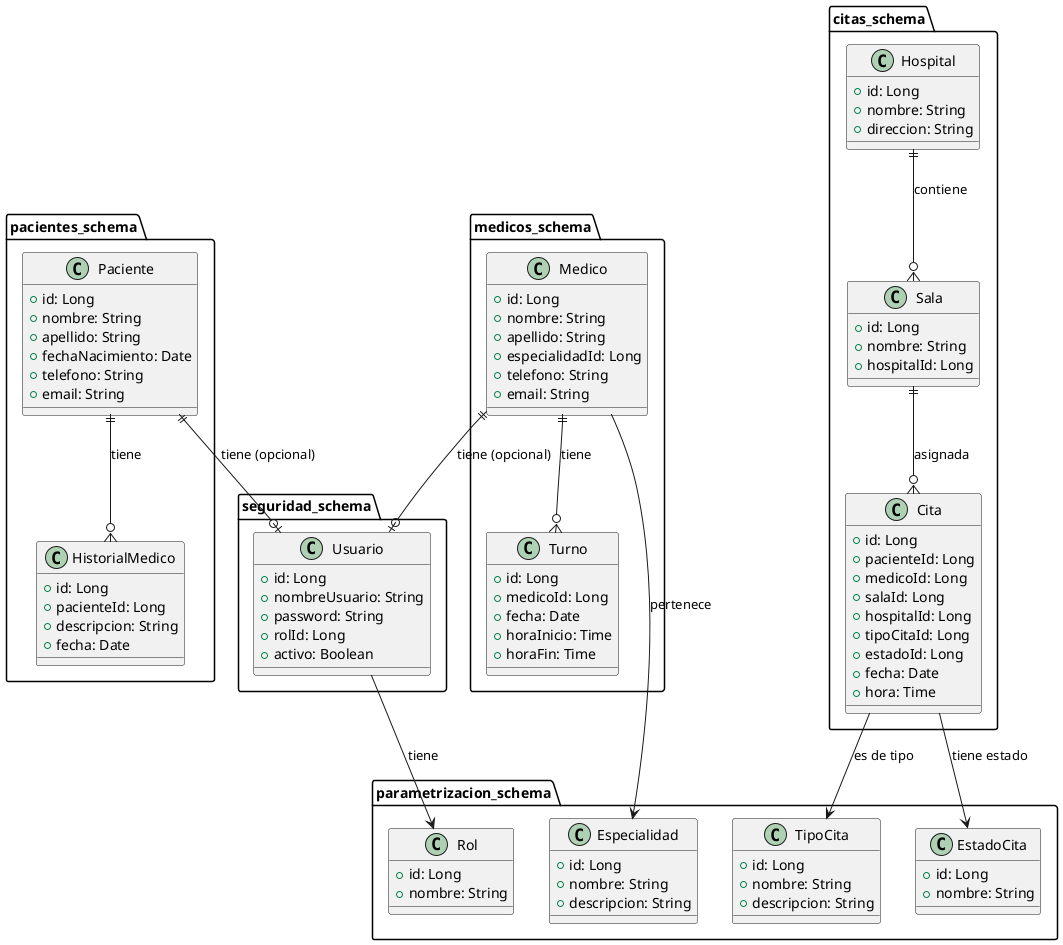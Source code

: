 @startuml MER - Modelo Entidad-Relación

package "pacientes_schema" {
    class Paciente {
        +id: Long
        +nombre: String
        +apellido: String
        +fechaNacimiento: Date
        +telefono: String
        +email: String
    }

    class HistorialMedico {
        +id: Long
        +pacienteId: Long
        +descripcion: String
        +fecha: Date
    }

    Paciente ||--o{ HistorialMedico : tiene
}

package "medicos_schema" {
    class Medico {
        +id: Long
        +nombre: String
        +apellido: String
        +especialidadId: Long
        +telefono: String
        +email: String
    }

    class Turno {
        +id: Long
        +medicoId: Long
        +fecha: Date
        +horaInicio: Time
        +horaFin: Time
    }

    Medico ||--o{ Turno : tiene
}

package "citas_schema" {
    class Cita {
        +id: Long
        +pacienteId: Long
        +medicoId: Long
        +salaId: Long
        +hospitalId: Long
        +tipoCitaId: Long
        +estadoId: Long
        +fecha: Date
        +hora: Time
    }

    class Sala {
        +id: Long
        +nombre: String
        +hospitalId: Long
    }

    class Hospital {
        +id: Long
        +nombre: String
        +direccion: String
    }

    Hospital ||--o{ Sala : contiene
    Sala ||--o{ Cita : asignada
}

package "parametrizacion_schema" {
    class Rol {
        +id: Long
        +nombre: String
    }

    class TipoCita {
        +id: Long
        +nombre: String
        +descripcion: String
    }

    class EstadoCita {
        +id: Long
        +nombre: String
    }

    class Especialidad {
        +id: Long
        +nombre: String
        +descripcion: String
    }
}

package "seguridad_schema" {
    class Usuario {
        +id: Long
        +nombreUsuario: String
        +password: String
        +rolId: Long
        +activo: Boolean
    }
}

' Relaciones entre esquemas
Paciente ||--o| Usuario : tiene (opcional)
Medico ||--o| Usuario : tiene (opcional)
Usuario --> Rol : tiene
Cita --> TipoCita : es de tipo
Cita --> EstadoCita : tiene estado
Medico --> Especialidad : pertenece

@enduml